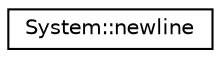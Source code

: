 digraph G
{
  edge [fontname="Helvetica",fontsize="10",labelfontname="Helvetica",labelfontsize="10"];
  node [fontname="Helvetica",fontsize="10",shape=record];
  rankdir="LR";
  Node1 [label="System::newline",height=0.2,width=0.4,color="black", fillcolor="white", style="filled",URL="$class_system_1_1newline.html"];
}
